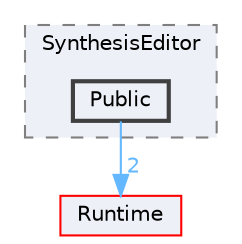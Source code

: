 digraph "Public"
{
 // INTERACTIVE_SVG=YES
 // LATEX_PDF_SIZE
  bgcolor="transparent";
  edge [fontname=Helvetica,fontsize=10,labelfontname=Helvetica,labelfontsize=10];
  node [fontname=Helvetica,fontsize=10,shape=box,height=0.2,width=0.4];
  compound=true
  subgraph clusterdir_80c0c81db7c57bf1f290e64d6ff5cd1a {
    graph [ bgcolor="#edf0f7", pencolor="grey50", label="SynthesisEditor", fontname=Helvetica,fontsize=10 style="filled,dashed", URL="dir_80c0c81db7c57bf1f290e64d6ff5cd1a.html",tooltip=""]
  dir_1d7057a9b171680ebfcac86d4834d580 [label="Public", fillcolor="#edf0f7", color="grey25", style="filled,bold", URL="dir_1d7057a9b171680ebfcac86d4834d580.html",tooltip=""];
  }
  dir_7536b172fbd480bfd146a1b1acd6856b [label="Runtime", fillcolor="#edf0f7", color="red", style="filled", URL="dir_7536b172fbd480bfd146a1b1acd6856b.html",tooltip=""];
  dir_1d7057a9b171680ebfcac86d4834d580->dir_7536b172fbd480bfd146a1b1acd6856b [headlabel="2", labeldistance=1.5 headhref="dir_000912_000984.html" href="dir_000912_000984.html" color="steelblue1" fontcolor="steelblue1"];
}
